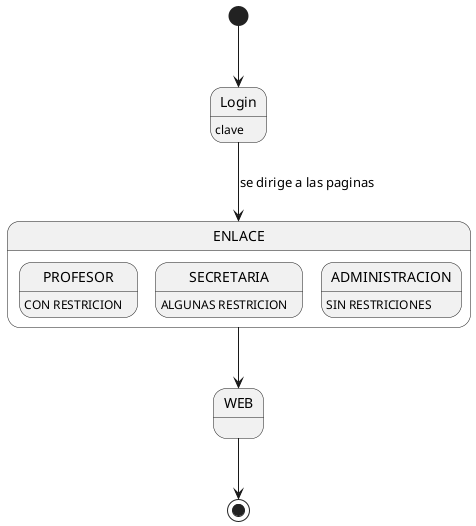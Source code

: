 @startuml enlaces

[*] --> Login 
Login : clave 

state ENLACE{

PROFESOR : CON RESTRICION
SECRETARIA: ALGUNAS RESTRICION
ADMINISTRACION: SIN RESTRICIONES

}

Login --> ENLACE: se dirige a las paginas
ENLACE --> WEB

WEB -->[*]






@enduml